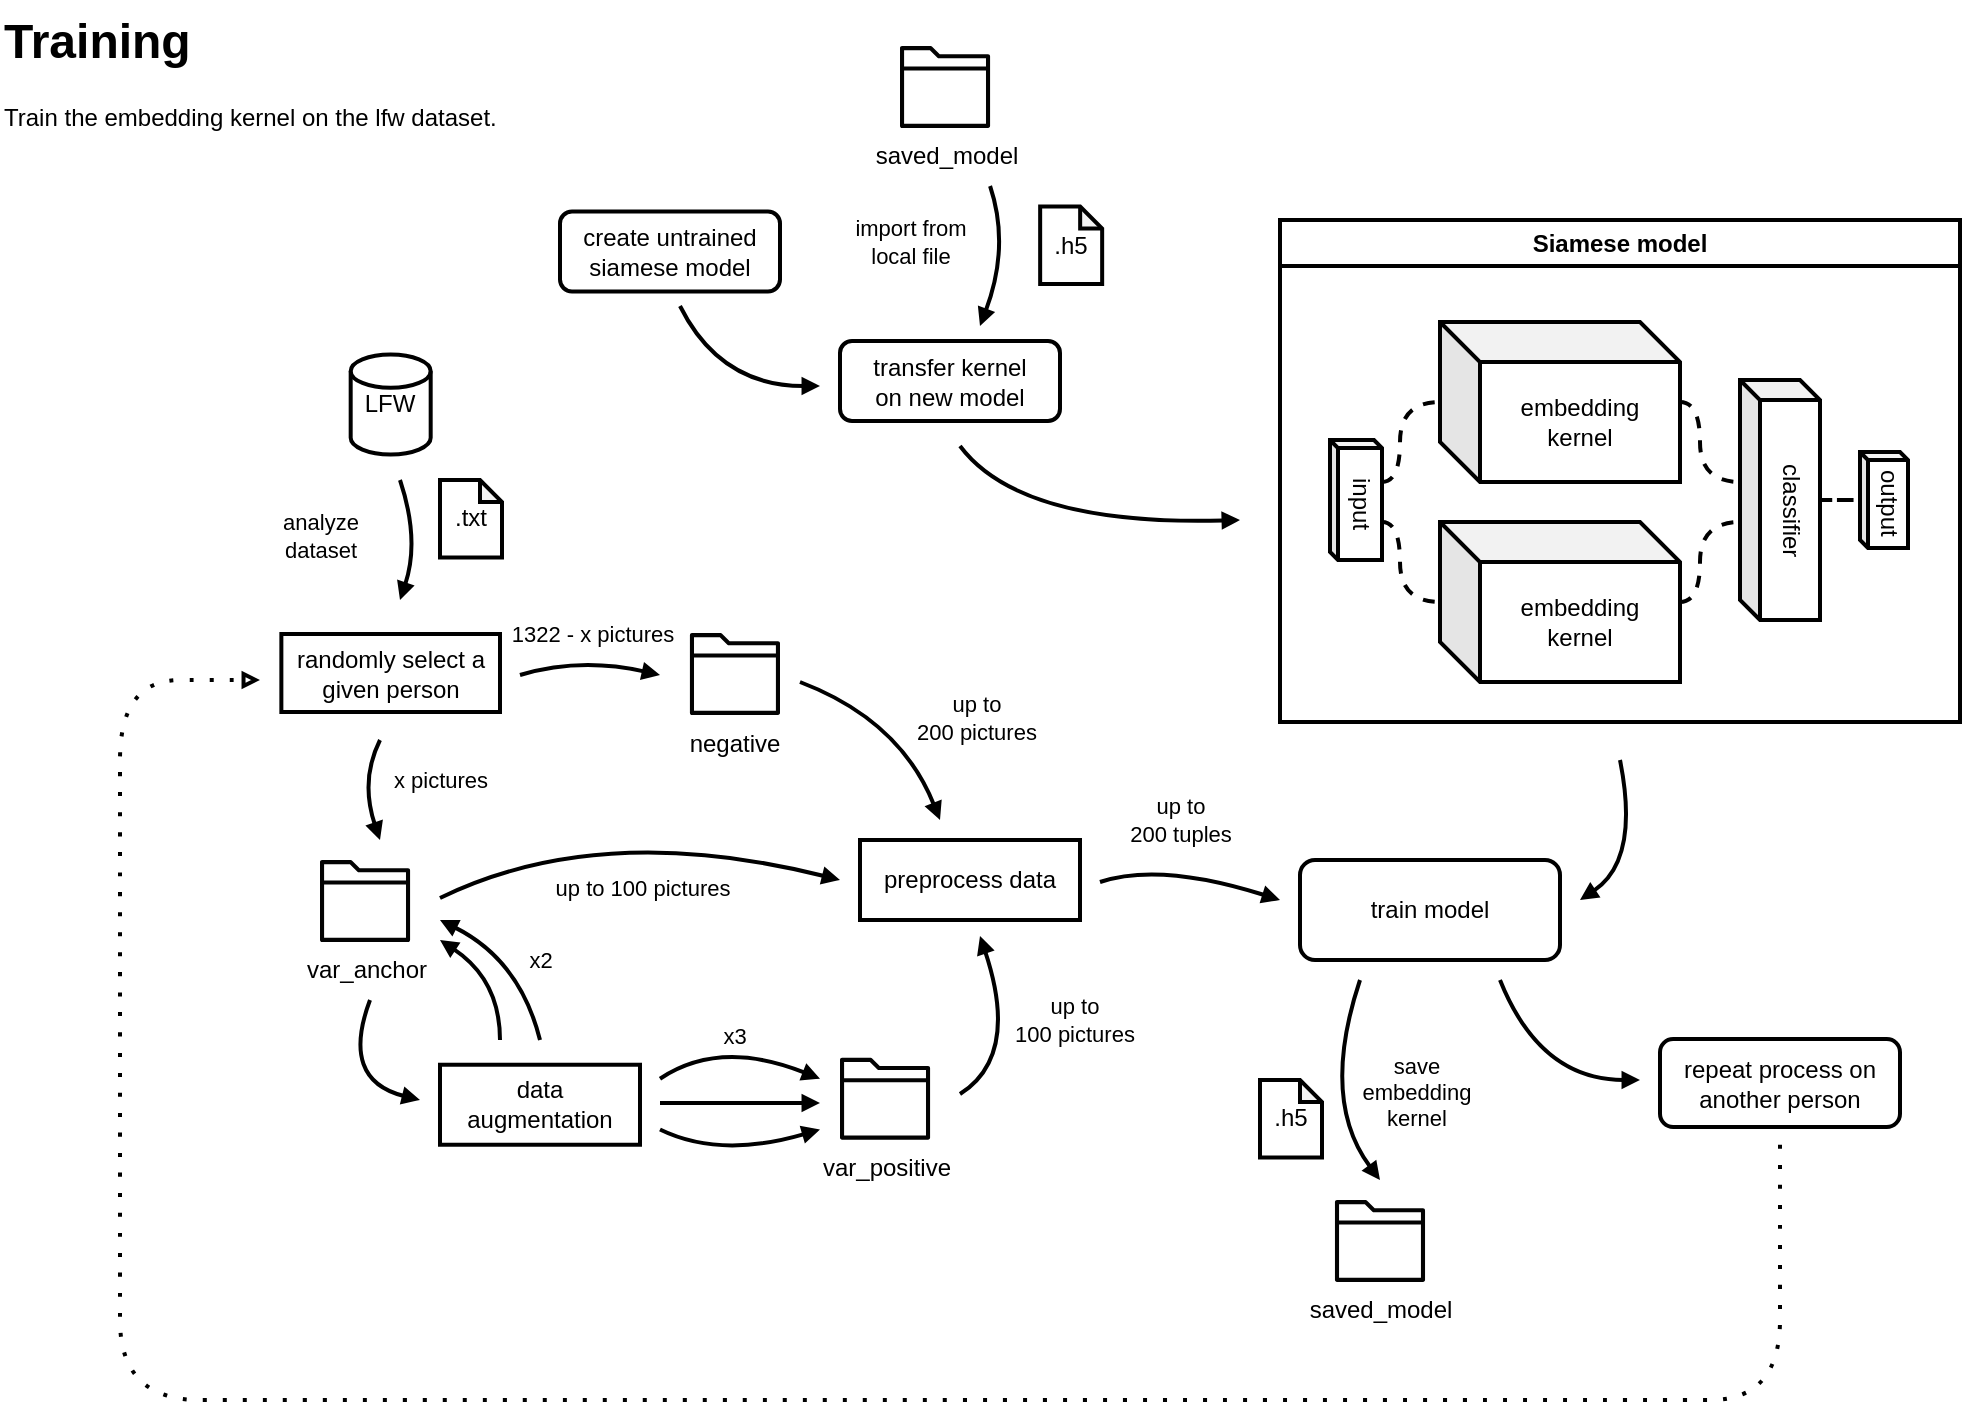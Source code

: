 <mxfile version="24.4.10" type="device">
  <diagram id="6a731a19-8d31-9384-78a2-239565b7b9f0" name="Page-1">
    <mxGraphModel dx="4352" dy="2077" grid="1" gridSize="10" guides="1" tooltips="1" connect="1" arrows="1" fold="1" page="1" pageScale="1" pageWidth="1169" pageHeight="827" background="none" math="0" shadow="0">
      <root>
        <mxCell id="0" />
        <mxCell id="1" parent="0" />
        <mxCell id="K02zq3fW6YqKF-il60_Z-97" value="&lt;h1 style=&quot;margin-top: 0px;&quot;&gt;Training&lt;/h1&gt;&lt;p&gt;Train the embedding kernel on the lfw dataset.&lt;br&gt;&lt;/p&gt;" style="text;html=1;whiteSpace=wrap;overflow=hidden;rounded=0;" parent="1" vertex="1">
          <mxGeometry x="-1120" y="40" width="280" height="122" as="geometry" />
        </mxCell>
        <mxCell id="K02zq3fW6YqKF-il60_Z-156" value="Siamese model" style="swimlane;whiteSpace=wrap;html=1;swimlaneFillColor=default;strokeWidth=2;" parent="1" vertex="1">
          <mxGeometry x="-480" y="150" width="340" height="251" as="geometry">
            <mxRectangle x="600" y="240" width="100" height="30" as="alternateBounds" />
          </mxGeometry>
        </mxCell>
        <mxCell id="K02zq3fW6YqKF-il60_Z-157" style="edgeStyle=orthogonalEdgeStyle;rounded=0;orthogonalLoop=1;jettySize=auto;html=1;curved=1;strokeWidth=2;dashed=1;endArrow=none;endFill=0;" parent="K02zq3fW6YqKF-il60_Z-156" source="K02zq3fW6YqKF-il60_Z-158" target="K02zq3fW6YqKF-il60_Z-160" edge="1">
          <mxGeometry relative="1" as="geometry">
            <Array as="points">
              <mxPoint x="210" y="91" />
              <mxPoint x="210" y="131" />
            </Array>
          </mxGeometry>
        </mxCell>
        <mxCell id="K02zq3fW6YqKF-il60_Z-158" value="&lt;div&gt;embedding&lt;/div&gt;&lt;div&gt;kernel&lt;/div&gt;" style="shape=cube;whiteSpace=wrap;html=1;boundedLbl=1;backgroundOutline=1;darkOpacity=0.05;darkOpacity2=0.1;strokeWidth=2;strokeColor=default;fillColor=default;" parent="K02zq3fW6YqKF-il60_Z-156" vertex="1">
          <mxGeometry x="80" y="51" width="120" height="80" as="geometry" />
        </mxCell>
        <mxCell id="K02zq3fW6YqKF-il60_Z-159" value="&lt;div&gt;embedding&lt;/div&gt;&lt;div&gt;kernel&lt;/div&gt;" style="shape=cube;whiteSpace=wrap;html=1;boundedLbl=1;backgroundOutline=1;darkOpacity=0.05;darkOpacity2=0.1;strokeWidth=2;strokeColor=default;fillColor=default;" parent="K02zq3fW6YqKF-il60_Z-156" vertex="1">
          <mxGeometry x="80" y="151" width="120" height="80" as="geometry" />
        </mxCell>
        <mxCell id="K02zq3fW6YqKF-il60_Z-160" value="classifier" style="shape=cube;whiteSpace=wrap;html=1;boundedLbl=1;backgroundOutline=1;darkOpacity=0.05;darkOpacity2=0.1;strokeWidth=2;strokeColor=default;fillColor=default;textDirection=vertical-lr;size=10;" parent="K02zq3fW6YqKF-il60_Z-156" vertex="1">
          <mxGeometry x="230" y="80" width="40" height="120" as="geometry" />
        </mxCell>
        <mxCell id="K02zq3fW6YqKF-il60_Z-161" style="edgeStyle=orthogonalEdgeStyle;rounded=0;orthogonalLoop=1;jettySize=auto;html=1;curved=1;strokeWidth=2;dashed=1;endArrow=none;endFill=0;" parent="K02zq3fW6YqKF-il60_Z-156" source="K02zq3fW6YqKF-il60_Z-159" target="K02zq3fW6YqKF-il60_Z-160" edge="1">
          <mxGeometry relative="1" as="geometry">
            <mxPoint x="210" y="101" as="sourcePoint" />
            <mxPoint x="240" y="141" as="targetPoint" />
            <Array as="points">
              <mxPoint x="210" y="191" />
              <mxPoint x="210" y="151" />
            </Array>
          </mxGeometry>
        </mxCell>
        <mxCell id="K02zq3fW6YqKF-il60_Z-162" style="edgeStyle=orthogonalEdgeStyle;rounded=0;orthogonalLoop=1;jettySize=auto;html=1;curved=1;strokeWidth=2;dashed=1;endArrow=none;endFill=0;" parent="K02zq3fW6YqKF-il60_Z-156" source="K02zq3fW6YqKF-il60_Z-164" target="K02zq3fW6YqKF-il60_Z-159" edge="1">
          <mxGeometry relative="1" as="geometry">
            <mxPoint x="50" y="151" as="sourcePoint" />
            <mxPoint x="80" y="191" as="targetPoint" />
            <Array as="points">
              <mxPoint x="60" y="151" />
              <mxPoint x="60" y="191" />
            </Array>
          </mxGeometry>
        </mxCell>
        <mxCell id="K02zq3fW6YqKF-il60_Z-163" style="edgeStyle=orthogonalEdgeStyle;rounded=0;orthogonalLoop=1;jettySize=auto;html=1;curved=1;strokeWidth=2;dashed=1;endArrow=none;endFill=0;" parent="K02zq3fW6YqKF-il60_Z-156" source="K02zq3fW6YqKF-il60_Z-164" target="K02zq3fW6YqKF-il60_Z-158" edge="1">
          <mxGeometry relative="1" as="geometry">
            <mxPoint x="50" y="131" as="sourcePoint" />
            <mxPoint x="80" y="91" as="targetPoint" />
            <Array as="points">
              <mxPoint x="60" y="131" />
              <mxPoint x="60" y="91" />
            </Array>
          </mxGeometry>
        </mxCell>
        <mxCell id="K02zq3fW6YqKF-il60_Z-164" value="input" style="shape=cube;whiteSpace=wrap;html=1;boundedLbl=1;backgroundOutline=1;darkOpacity=0.05;darkOpacity2=0.1;strokeWidth=2;strokeColor=default;fillColor=default;textDirection=vertical-lr;size=4;" parent="K02zq3fW6YqKF-il60_Z-156" vertex="1">
          <mxGeometry x="25" y="110" width="26" height="60" as="geometry" />
        </mxCell>
        <mxCell id="K02zq3fW6YqKF-il60_Z-165" value="output" style="shape=cube;whiteSpace=wrap;html=1;boundedLbl=1;backgroundOutline=1;darkOpacity=0.05;darkOpacity2=0.1;strokeWidth=2;strokeColor=default;fillColor=default;textDirection=vertical-lr;size=4;" parent="K02zq3fW6YqKF-il60_Z-156" vertex="1">
          <mxGeometry x="290" y="116" width="24" height="48" as="geometry" />
        </mxCell>
        <mxCell id="K02zq3fW6YqKF-il60_Z-166" style="edgeStyle=orthogonalEdgeStyle;rounded=0;orthogonalLoop=1;jettySize=auto;html=1;curved=1;strokeWidth=2;dashed=1;endArrow=none;endFill=0;" parent="K02zq3fW6YqKF-il60_Z-156" source="K02zq3fW6YqKF-il60_Z-160" target="K02zq3fW6YqKF-il60_Z-165" edge="1">
          <mxGeometry relative="1" as="geometry">
            <mxPoint x="210" y="101" as="sourcePoint" />
            <mxPoint x="290" y="211" as="targetPoint" />
            <Array as="points" />
          </mxGeometry>
        </mxCell>
        <mxCell id="K02zq3fW6YqKF-il60_Z-168" value="LFW" style="strokeWidth=2;html=1;shape=mxgraph.flowchart.database;whiteSpace=wrap;" parent="1" vertex="1">
          <mxGeometry x="-944.66" y="217.25" width="40" height="50" as="geometry" />
        </mxCell>
        <mxCell id="K02zq3fW6YqKF-il60_Z-169" value="var_anchor" style="sketch=0;outlineConnect=0;dashed=0;verticalLabelPosition=bottom;verticalAlign=top;align=center;html=1;fontSize=12;fontStyle=0;aspect=fixed;pointerEvents=1;shape=mxgraph.aws4.folder;strokeWidth=1;fillColor=#030303;gradientColor=none;" parent="1" vertex="1">
          <mxGeometry x="-960" y="470" width="45.04" height="41" as="geometry" />
        </mxCell>
        <mxCell id="K02zq3fW6YqKF-il60_Z-170" value="negative" style="sketch=0;outlineConnect=0;dashed=0;verticalLabelPosition=bottom;verticalAlign=top;align=center;html=1;fontSize=12;fontStyle=0;aspect=fixed;pointerEvents=1;shape=mxgraph.aws4.folder;strokeWidth=1;fillColor=#030303;" parent="1" vertex="1">
          <mxGeometry x="-775.04" y="356.5" width="45.04" height="41" as="geometry" />
        </mxCell>
        <mxCell id="K02zq3fW6YqKF-il60_Z-171" value="var_positive" style="sketch=0;outlineConnect=0;dashed=0;verticalLabelPosition=bottom;verticalAlign=top;align=center;html=1;fontSize=12;fontStyle=0;aspect=fixed;pointerEvents=1;shape=mxgraph.aws4.folder;strokeWidth=1;fillColor=#030303;" parent="1" vertex="1">
          <mxGeometry x="-700" y="568.87" width="45.04" height="41" as="geometry" />
        </mxCell>
        <mxCell id="K02zq3fW6YqKF-il60_Z-172" value="" style="curved=1;endArrow=block;html=1;rounded=0;strokeWidth=2;endSize=4;endFill=1;" parent="1" edge="1">
          <mxGeometry width="50" height="50" relative="1" as="geometry">
            <mxPoint x="-860.0" y="377.5" as="sourcePoint" />
            <mxPoint x="-790.0" y="377.5" as="targetPoint" />
            <Array as="points">
              <mxPoint x="-830.04" y="368.5" />
            </Array>
          </mxGeometry>
        </mxCell>
        <mxCell id="K02zq3fW6YqKF-il60_Z-174" value="" style="curved=1;endArrow=block;html=1;rounded=0;strokeWidth=2;endSize=4;endFill=1;" parent="1" edge="1">
          <mxGeometry width="50" height="50" relative="1" as="geometry">
            <mxPoint x="-640" y="587" as="sourcePoint" />
            <mxPoint x="-630" y="508" as="targetPoint" />
            <Array as="points">
              <mxPoint x="-610" y="568" />
            </Array>
          </mxGeometry>
        </mxCell>
        <mxCell id="K02zq3fW6YqKF-il60_Z-175" value="up to&lt;br&gt;100 pictures" style="edgeLabel;html=1;align=center;verticalAlign=middle;resizable=0;points=[];" parent="K02zq3fW6YqKF-il60_Z-174" vertex="1" connectable="0">
          <mxGeometry x="0.115" y="1" relative="1" as="geometry">
            <mxPoint x="34" as="offset" />
          </mxGeometry>
        </mxCell>
        <mxCell id="K02zq3fW6YqKF-il60_Z-178" value="data augmentation" style="rounded=0;whiteSpace=wrap;html=1;strokeWidth=2;" parent="1" vertex="1">
          <mxGeometry x="-900" y="572.37" width="100" height="40" as="geometry" />
        </mxCell>
        <mxCell id="K02zq3fW6YqKF-il60_Z-179" value="" style="curved=1;endArrow=block;html=1;rounded=0;strokeWidth=2;endSize=4;endFill=1;" parent="1" edge="1">
          <mxGeometry width="50" height="50" relative="1" as="geometry">
            <mxPoint x="-790" y="579.38" as="sourcePoint" />
            <mxPoint x="-710" y="579.38" as="targetPoint" />
            <Array as="points">
              <mxPoint x="-760" y="559.38" />
            </Array>
          </mxGeometry>
        </mxCell>
        <mxCell id="K02zq3fW6YqKF-il60_Z-180" value="x3" style="edgeLabel;html=1;align=center;verticalAlign=middle;resizable=0;points=[];" parent="K02zq3fW6YqKF-il60_Z-179" vertex="1" connectable="0">
          <mxGeometry x="-0.365" y="-9" relative="1" as="geometry">
            <mxPoint x="8" y="-13" as="offset" />
          </mxGeometry>
        </mxCell>
        <mxCell id="K02zq3fW6YqKF-il60_Z-181" value="" style="curved=1;endArrow=block;html=1;rounded=0;strokeWidth=2;endSize=4;endFill=1;" parent="1" edge="1">
          <mxGeometry width="50" height="50" relative="1" as="geometry">
            <mxPoint x="-790" y="604.76" as="sourcePoint" />
            <mxPoint x="-710" y="604.76" as="targetPoint" />
            <Array as="points">
              <mxPoint x="-760" y="619.38" />
            </Array>
          </mxGeometry>
        </mxCell>
        <mxCell id="K02zq3fW6YqKF-il60_Z-183" value="" style="curved=1;endArrow=block;html=1;rounded=0;strokeWidth=2;endSize=4;endFill=1;" parent="1" edge="1">
          <mxGeometry width="50" height="50" relative="1" as="geometry">
            <mxPoint x="-935" y="540" as="sourcePoint" />
            <mxPoint x="-910" y="590" as="targetPoint" />
            <Array as="points">
              <mxPoint x="-950" y="580" />
            </Array>
          </mxGeometry>
        </mxCell>
        <mxCell id="K02zq3fW6YqKF-il60_Z-184" value="" style="curved=1;endArrow=block;html=1;rounded=0;strokeWidth=2;endSize=4;endFill=1;" parent="1" edge="1">
          <mxGeometry width="50" height="50" relative="1" as="geometry">
            <mxPoint x="-870" y="560" as="sourcePoint" />
            <mxPoint x="-900" y="510" as="targetPoint" />
            <Array as="points">
              <mxPoint x="-870" y="530" />
            </Array>
          </mxGeometry>
        </mxCell>
        <mxCell id="K02zq3fW6YqKF-il60_Z-185" value="&lt;div&gt;transfer kernel&lt;/div&gt;&lt;div&gt;on new model&lt;br&gt;&lt;/div&gt;" style="rounded=1;whiteSpace=wrap;html=1;strokeWidth=2;" parent="1" vertex="1">
          <mxGeometry x="-700" y="210.5" width="110" height="40" as="geometry" />
        </mxCell>
        <mxCell id="K02zq3fW6YqKF-il60_Z-186" value="" style="curved=1;endArrow=block;html=1;rounded=0;strokeWidth=2;endSize=4;endFill=1;" parent="1" edge="1">
          <mxGeometry width="50" height="50" relative="1" as="geometry">
            <mxPoint x="-900" y="489" as="sourcePoint" />
            <mxPoint x="-700" y="480" as="targetPoint" />
            <Array as="points">
              <mxPoint x="-820" y="450" />
            </Array>
          </mxGeometry>
        </mxCell>
        <mxCell id="K02zq3fW6YqKF-il60_Z-187" value="up to 100 pictures" style="edgeLabel;html=1;align=center;verticalAlign=middle;resizable=0;points=[];" parent="K02zq3fW6YqKF-il60_Z-186" vertex="1" connectable="0">
          <mxGeometry x="0.233" y="11" relative="1" as="geometry">
            <mxPoint x="-23" y="34" as="offset" />
          </mxGeometry>
        </mxCell>
        <mxCell id="K02zq3fW6YqKF-il60_Z-188" value="" style="curved=1;endArrow=block;html=1;rounded=0;strokeWidth=2;endSize=4;endFill=1;" parent="1" edge="1">
          <mxGeometry width="50" height="50" relative="1" as="geometry">
            <mxPoint x="-720.0" y="381" as="sourcePoint" />
            <mxPoint x="-650" y="450" as="targetPoint" />
            <Array as="points">
              <mxPoint x="-670" y="400" />
            </Array>
          </mxGeometry>
        </mxCell>
        <mxCell id="K02zq3fW6YqKF-il60_Z-189" value="&lt;div&gt;up to&lt;/div&gt;&lt;div&gt;200 pictures&lt;/div&gt;" style="edgeLabel;html=1;align=center;verticalAlign=middle;resizable=0;points=[];" parent="K02zq3fW6YqKF-il60_Z-188" vertex="1" connectable="0">
          <mxGeometry x="0.204" y="-1" relative="1" as="geometry">
            <mxPoint x="35" y="-12" as="offset" />
          </mxGeometry>
        </mxCell>
        <mxCell id="K02zq3fW6YqKF-il60_Z-190" value="" style="curved=1;endArrow=block;html=1;rounded=0;strokeWidth=2;endSize=4;endFill=1;" parent="1" edge="1">
          <mxGeometry width="50" height="50" relative="1" as="geometry">
            <mxPoint x="-570" y="481" as="sourcePoint" />
            <mxPoint x="-480" y="490" as="targetPoint" />
            <Array as="points">
              <mxPoint x="-540" y="471" />
            </Array>
          </mxGeometry>
        </mxCell>
        <mxCell id="K02zq3fW6YqKF-il60_Z-191" value="&lt;div&gt;1322 - x pictures&lt;/div&gt;" style="edgeLabel;html=1;align=center;verticalAlign=middle;resizable=0;points=[];" parent="1" vertex="1" connectable="0">
          <mxGeometry x="-824.736" y="356.503" as="geometry" />
        </mxCell>
        <mxCell id="K02zq3fW6YqKF-il60_Z-192" value="up to&lt;br&gt;200 tuples" style="edgeLabel;html=1;align=center;verticalAlign=middle;resizable=0;points=[];" parent="1" vertex="1" connectable="0">
          <mxGeometry x="-530.003" y="449.998" as="geometry" />
        </mxCell>
        <mxCell id="K02zq3fW6YqKF-il60_Z-193" value="" style="curved=1;endArrow=block;html=1;rounded=0;strokeWidth=2;endSize=4;endFill=1;" parent="1" edge="1">
          <mxGeometry width="50" height="50" relative="1" as="geometry">
            <mxPoint x="-624.96" y="133" as="sourcePoint" />
            <mxPoint x="-630" y="203" as="targetPoint" />
            <Array as="points">
              <mxPoint x="-614.96" y="163" />
            </Array>
          </mxGeometry>
        </mxCell>
        <mxCell id="K02zq3fW6YqKF-il60_Z-194" value="import from&lt;br&gt;local file" style="edgeLabel;html=1;align=center;verticalAlign=middle;resizable=0;points=[];" parent="K02zq3fW6YqKF-il60_Z-193" vertex="1" connectable="0">
          <mxGeometry x="0.696" y="-2" relative="1" as="geometry">
            <mxPoint x="-37" y="-31" as="offset" />
          </mxGeometry>
        </mxCell>
        <mxCell id="K02zq3fW6YqKF-il60_Z-195" value="saved_model" style="sketch=0;outlineConnect=0;dashed=0;verticalLabelPosition=bottom;verticalAlign=top;align=center;html=1;fontSize=12;fontStyle=0;aspect=fixed;pointerEvents=1;shape=mxgraph.aws4.folder;strokeWidth=1;fillColor=#030303;" parent="1" vertex="1">
          <mxGeometry x="-670" y="63" width="45.04" height="41" as="geometry" />
        </mxCell>
        <mxCell id="K02zq3fW6YqKF-il60_Z-196" value="&lt;div&gt;.h5&lt;/div&gt;" style="shape=note;whiteSpace=wrap;html=1;backgroundOutline=1;darkOpacity=0.05;strokeWidth=2;size=11;" parent="1" vertex="1">
          <mxGeometry x="-599.92" y="143.25" width="31" height="38.75" as="geometry" />
        </mxCell>
        <mxCell id="K02zq3fW6YqKF-il60_Z-197" value="&lt;div&gt;preprocess data&lt;/div&gt;" style="rounded=0;whiteSpace=wrap;html=1;strokeWidth=2;" parent="1" vertex="1">
          <mxGeometry x="-690" y="460" width="110" height="40" as="geometry" />
        </mxCell>
        <mxCell id="K02zq3fW6YqKF-il60_Z-198" value="" style="curved=1;endArrow=block;html=1;rounded=0;strokeWidth=2;endSize=4;endFill=1;" parent="1" edge="1">
          <mxGeometry width="50" height="50" relative="1" as="geometry">
            <mxPoint x="-780" y="193" as="sourcePoint" />
            <mxPoint x="-710" y="233" as="targetPoint" />
            <Array as="points">
              <mxPoint x="-760" y="233" />
            </Array>
          </mxGeometry>
        </mxCell>
        <mxCell id="K02zq3fW6YqKF-il60_Z-199" value="create untrained&lt;br&gt;siamese model" style="rounded=1;whiteSpace=wrap;html=1;strokeWidth=2;" parent="1" vertex="1">
          <mxGeometry x="-840" y="145.75" width="110" height="40" as="geometry" />
        </mxCell>
        <mxCell id="K02zq3fW6YqKF-il60_Z-200" value="" style="curved=1;endArrow=block;html=1;rounded=0;strokeWidth=2;endSize=4;endFill=1;" parent="1" edge="1">
          <mxGeometry width="50" height="50" relative="1" as="geometry">
            <mxPoint x="-640" y="263" as="sourcePoint" />
            <mxPoint x="-500" y="300" as="targetPoint" />
            <Array as="points">
              <mxPoint x="-610" y="303" />
            </Array>
          </mxGeometry>
        </mxCell>
        <mxCell id="K02zq3fW6YqKF-il60_Z-201" value="repeat process on another person" style="rounded=1;whiteSpace=wrap;html=1;strokeWidth=2;" parent="1" vertex="1">
          <mxGeometry x="-290" y="559.5" width="120" height="44" as="geometry" />
        </mxCell>
        <mxCell id="K02zq3fW6YqKF-il60_Z-202" value="" style="curved=1;endArrow=block;html=1;rounded=0;strokeWidth=2;endSize=4;endFill=1;" parent="1" edge="1">
          <mxGeometry width="50" height="50" relative="1" as="geometry">
            <mxPoint x="-310" y="420" as="sourcePoint" />
            <mxPoint x="-330" y="490" as="targetPoint" />
            <Array as="points">
              <mxPoint x="-300" y="470" />
            </Array>
          </mxGeometry>
        </mxCell>
        <mxCell id="K02zq3fW6YqKF-il60_Z-203" value="" style="curved=1;endArrow=block;html=1;rounded=0;strokeWidth=2;endSize=4;endFill=1;" parent="1" edge="1">
          <mxGeometry width="50" height="50" relative="1" as="geometry">
            <mxPoint x="-440" y="530" as="sourcePoint" />
            <mxPoint x="-430" y="630" as="targetPoint" />
            <Array as="points">
              <mxPoint x="-460" y="590" />
            </Array>
          </mxGeometry>
        </mxCell>
        <mxCell id="K02zq3fW6YqKF-il60_Z-204" value="save&lt;br&gt;embedding&lt;br&gt;kernel" style="edgeLabel;html=1;align=center;verticalAlign=middle;resizable=0;points=[];" parent="K02zq3fW6YqKF-il60_Z-203" vertex="1" connectable="0">
          <mxGeometry x="-0.28" y="7" relative="1" as="geometry">
            <mxPoint x="34" y="15" as="offset" />
          </mxGeometry>
        </mxCell>
        <mxCell id="K02zq3fW6YqKF-il60_Z-205" value="saved_model" style="sketch=0;outlineConnect=0;dashed=0;verticalLabelPosition=bottom;verticalAlign=top;align=center;html=1;fontSize=12;fontStyle=0;aspect=fixed;pointerEvents=1;shape=mxgraph.aws4.folder;strokeWidth=1;fillColor=#030303;" parent="1" vertex="1">
          <mxGeometry x="-452.52" y="640" width="45.04" height="41" as="geometry" />
        </mxCell>
        <mxCell id="K02zq3fW6YqKF-il60_Z-206" value="&lt;div&gt;.h5&lt;/div&gt;" style="shape=note;whiteSpace=wrap;html=1;backgroundOutline=1;darkOpacity=0.05;strokeWidth=2;size=11;" parent="1" vertex="1">
          <mxGeometry x="-490" y="580" width="31" height="38.75" as="geometry" />
        </mxCell>
        <mxCell id="K02zq3fW6YqKF-il60_Z-210" value="" style="curved=1;endArrow=block;html=1;rounded=0;strokeWidth=2;endSize=4;endFill=1;" parent="1" edge="1">
          <mxGeometry width="50" height="50" relative="1" as="geometry">
            <mxPoint x="-850" y="560" as="sourcePoint" />
            <mxPoint x="-900" y="500" as="targetPoint" />
            <Array as="points">
              <mxPoint x="-860" y="520" />
            </Array>
          </mxGeometry>
        </mxCell>
        <mxCell id="K02zq3fW6YqKF-il60_Z-211" value="x2" style="edgeLabel;html=1;align=center;verticalAlign=middle;resizable=0;points=[];" parent="K02zq3fW6YqKF-il60_Z-210" vertex="1" connectable="0">
          <mxGeometry x="-0.126" y="5" relative="1" as="geometry">
            <mxPoint x="14" y="-5" as="offset" />
          </mxGeometry>
        </mxCell>
        <mxCell id="K02zq3fW6YqKF-il60_Z-213" value="" style="curved=1;endArrow=block;html=1;rounded=0;strokeWidth=2;endSize=4;endFill=1;" parent="1" edge="1">
          <mxGeometry width="50" height="50" relative="1" as="geometry">
            <mxPoint x="-920" y="280" as="sourcePoint" />
            <mxPoint x="-920" y="340" as="targetPoint" />
            <Array as="points">
              <mxPoint x="-910" y="310" />
            </Array>
          </mxGeometry>
        </mxCell>
        <mxCell id="K02zq3fW6YqKF-il60_Z-214" value="analyze&lt;br&gt;dataset" style="edgeLabel;html=1;align=center;verticalAlign=middle;resizable=0;points=[];" parent="K02zq3fW6YqKF-il60_Z-213" vertex="1" connectable="0">
          <mxGeometry x="0.124" y="-4" relative="1" as="geometry">
            <mxPoint x="-45" y="-5" as="offset" />
          </mxGeometry>
        </mxCell>
        <mxCell id="K02zq3fW6YqKF-il60_Z-215" value="&lt;div&gt;.txt&lt;/div&gt;" style="shape=note;whiteSpace=wrap;html=1;backgroundOutline=1;darkOpacity=0.05;strokeWidth=2;size=11;" parent="1" vertex="1">
          <mxGeometry x="-900" y="280" width="31" height="38.75" as="geometry" />
        </mxCell>
        <mxCell id="K02zq3fW6YqKF-il60_Z-216" value="randomly select a given person" style="rounded=0;whiteSpace=wrap;html=1;strokeWidth=2;" parent="1" vertex="1">
          <mxGeometry x="-979.32" y="357" width="109.32" height="39" as="geometry" />
        </mxCell>
        <mxCell id="K02zq3fW6YqKF-il60_Z-220" value="" style="curved=1;endArrow=block;html=1;rounded=0;strokeWidth=2;endSize=4;endFill=1;" parent="1" edge="1">
          <mxGeometry width="50" height="50" relative="1" as="geometry">
            <mxPoint x="-930" y="410" as="sourcePoint" />
            <mxPoint x="-930" y="460" as="targetPoint" />
            <Array as="points">
              <mxPoint x="-940" y="430" />
            </Array>
          </mxGeometry>
        </mxCell>
        <mxCell id="K02zq3fW6YqKF-il60_Z-221" value="&lt;div&gt;x pictures&lt;/div&gt;" style="edgeLabel;html=1;align=center;verticalAlign=middle;resizable=0;points=[];" parent="1" vertex="1" connectable="0">
          <mxGeometry x="-899.996" y="430.003" as="geometry" />
        </mxCell>
        <mxCell id="K02zq3fW6YqKF-il60_Z-223" value="" style="curved=1;endArrow=block;html=1;rounded=0;strokeWidth=2;endSize=4;endFill=1;" parent="1" edge="1">
          <mxGeometry width="50" height="50" relative="1" as="geometry">
            <mxPoint x="-790" y="591.47" as="sourcePoint" />
            <mxPoint x="-710" y="591.47" as="targetPoint" />
            <Array as="points" />
          </mxGeometry>
        </mxCell>
        <mxCell id="K02zq3fW6YqKF-il60_Z-224" value="train model" style="rounded=1;whiteSpace=wrap;html=1;strokeWidth=2;" parent="1" vertex="1">
          <mxGeometry x="-470" y="470" width="130" height="50" as="geometry" />
        </mxCell>
        <mxCell id="K02zq3fW6YqKF-il60_Z-225" value="" style="curved=1;endArrow=block;html=1;rounded=0;strokeWidth=2;endSize=4;endFill=1;" parent="1" edge="1">
          <mxGeometry width="50" height="50" relative="1" as="geometry">
            <mxPoint x="-370" y="530" as="sourcePoint" />
            <mxPoint x="-300" y="580" as="targetPoint" />
            <Array as="points">
              <mxPoint x="-350" y="580" />
            </Array>
          </mxGeometry>
        </mxCell>
        <mxCell id="K02zq3fW6YqKF-il60_Z-226" value="" style="curved=1;endArrow=block;html=1;rounded=0;strokeWidth=2;endSize=4;endFill=0;dashed=1;dashPattern=1 4;" parent="1" edge="1">
          <mxGeometry width="50" height="50" relative="1" as="geometry">
            <mxPoint x="-230" y="612.37" as="sourcePoint" />
            <mxPoint x="-990" y="380" as="targetPoint" />
            <Array as="points">
              <mxPoint x="-230" y="660" />
              <mxPoint x="-230" y="740" />
              <mxPoint x="-300" y="740" />
              <mxPoint x="-980" y="740" />
              <mxPoint x="-1060" y="740" />
              <mxPoint x="-1060" y="660" />
              <mxPoint x="-1060" y="460" />
              <mxPoint x="-1060" y="380" />
              <mxPoint x="-1000" y="380" />
            </Array>
          </mxGeometry>
        </mxCell>
      </root>
    </mxGraphModel>
  </diagram>
</mxfile>
